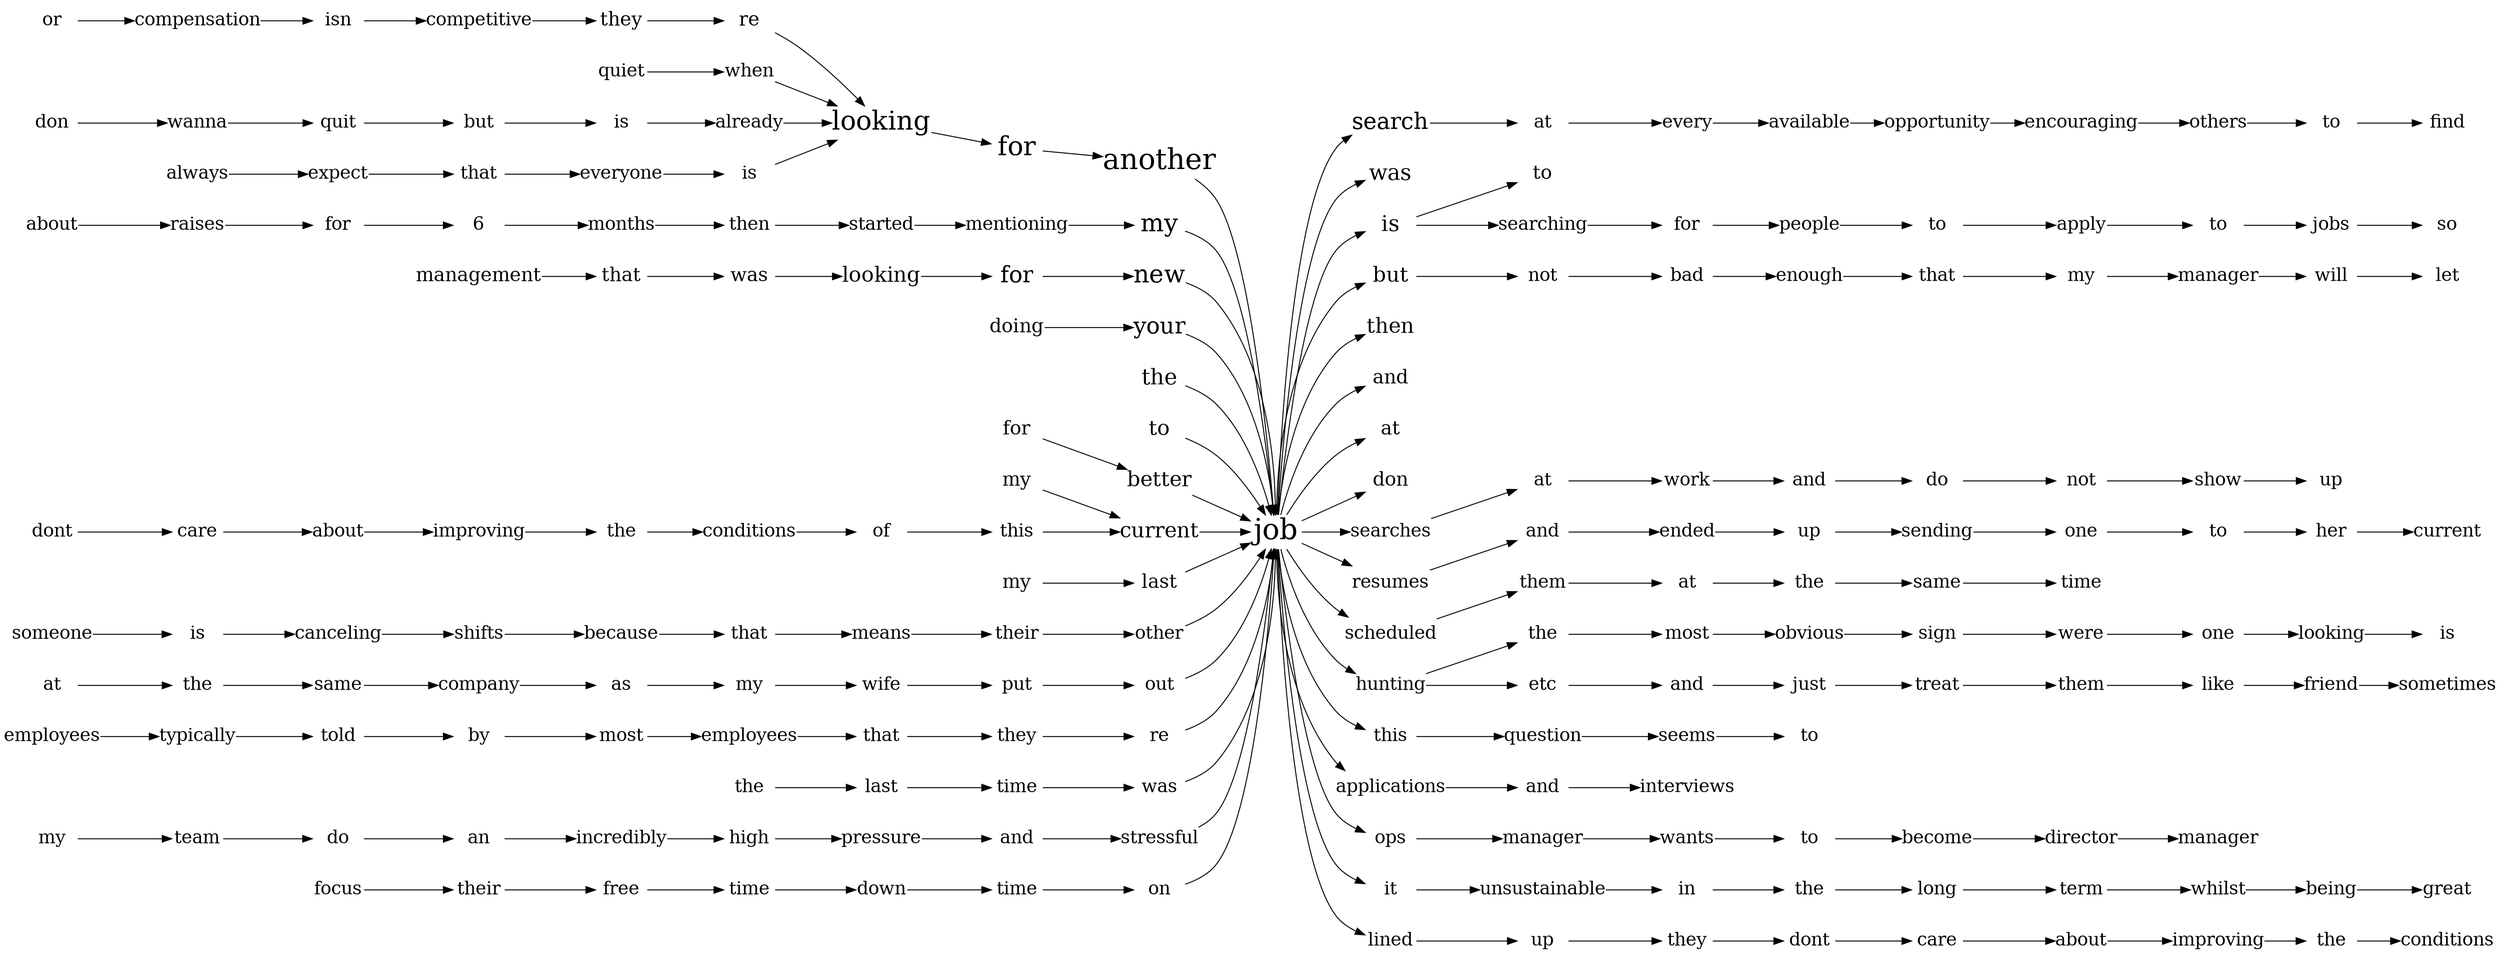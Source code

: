 digraph job {
	graph [rankdir=LR]
	node [margin=0 shape=plaintext]
	job [label=job fontsize=30]
	"another-bwd-another" [label=another fontsize=30]
	"for-bwd-another-for" [label=for fontsize=28]
	"looking-bwd-another-for-looking" [label=looking fontsize=28]
	"re-bwd-another-for-looking-re" [label=re fontsize=20]
	"they-bwd-another-for-looking-re-they" [label=they fontsize=20]
	"competitive-bwd-another-for-looking-re-they-competitive" [label=competitive fontsize=19]
	"isn-bwd-another-for-looking-re-they-competitive-isn" [label=isn fontsize=19]
	"compensation-bwd-another-for-looking-re-they-competitive-isn-compensation" [label=compensation fontsize=19]
	"or-bwd-another-for-looking-re-they-competitive-isn-compensation-or" [label=or fontsize=19]
	"or-bwd-another-for-looking-re-they-competitive-isn-compensation-or" -> "compensation-bwd-another-for-looking-re-they-competitive-isn-compensation"
	"compensation-bwd-another-for-looking-re-they-competitive-isn-compensation" -> "isn-bwd-another-for-looking-re-they-competitive-isn"
	"isn-bwd-another-for-looking-re-they-competitive-isn" -> "competitive-bwd-another-for-looking-re-they-competitive"
	"competitive-bwd-another-for-looking-re-they-competitive" -> "they-bwd-another-for-looking-re-they"
	"they-bwd-another-for-looking-re-they" -> "re-bwd-another-for-looking-re"
	"re-bwd-another-for-looking-re" -> "looking-bwd-another-for-looking"
	"when-bwd-another-for-looking-when" [label=when fontsize=19]
	"quiet-bwd-another-for-looking-when-quiet" [label=quiet fontsize=19]
	"quiet-bwd-another-for-looking-when-quiet" -> "when-bwd-another-for-looking-when"
	"when-bwd-another-for-looking-when" -> "looking-bwd-another-for-looking"
	"already-bwd-another-for-looking-already" [label=already fontsize=19]
	"is-bwd-another-for-looking-already-is" [label=is fontsize=19]
	"but-bwd-another-for-looking-already-is-but" [label=but fontsize=19]
	"quit-bwd-another-for-looking-already-is-but-quit" [label=quit fontsize=19]
	"wanna-bwd-another-for-looking-already-is-but-quit-wanna" [label=wanna fontsize=19]
	"don-bwd-another-for-looking-already-is-but-quit-wanna-don" [label=don fontsize=19]
	"don-bwd-another-for-looking-already-is-but-quit-wanna-don" -> "wanna-bwd-another-for-looking-already-is-but-quit-wanna"
	"wanna-bwd-another-for-looking-already-is-but-quit-wanna" -> "quit-bwd-another-for-looking-already-is-but-quit"
	"quit-bwd-another-for-looking-already-is-but-quit" -> "but-bwd-another-for-looking-already-is-but"
	"but-bwd-another-for-looking-already-is-but" -> "is-bwd-another-for-looking-already-is"
	"is-bwd-another-for-looking-already-is" -> "already-bwd-another-for-looking-already"
	"already-bwd-another-for-looking-already" -> "looking-bwd-another-for-looking"
	"is-bwd-another-for-looking-is" [label=is fontsize=19]
	"everyone-bwd-another-for-looking-is-everyone" [label=everyone fontsize=19]
	"that-bwd-another-for-looking-is-everyone-that" [label=that fontsize=19]
	"expect-bwd-another-for-looking-is-everyone-that-expect" [label=expect fontsize=19]
	"always-bwd-another-for-looking-is-everyone-that-expect-always" [label=always fontsize=19]
	"always-bwd-another-for-looking-is-everyone-that-expect-always" -> "expect-bwd-another-for-looking-is-everyone-that-expect"
	"expect-bwd-another-for-looking-is-everyone-that-expect" -> "that-bwd-another-for-looking-is-everyone-that"
	"that-bwd-another-for-looking-is-everyone-that" -> "everyone-bwd-another-for-looking-is-everyone"
	"everyone-bwd-another-for-looking-is-everyone" -> "is-bwd-another-for-looking-is"
	"is-bwd-another-for-looking-is" -> "looking-bwd-another-for-looking"
	"looking-bwd-another-for-looking" -> "for-bwd-another-for"
	"for-bwd-another-for" -> "another-bwd-another"
	"another-bwd-another" -> job
	"my-bwd-my" [label=my fontsize=26]
	"mentioning-bwd-my-mentioning" [label=mentioning fontsize=19]
	"started-bwd-my-mentioning-started" [label=started fontsize=19]
	"then-bwd-my-mentioning-started-then" [label=then fontsize=19]
	"months-bwd-my-mentioning-started-then-months" [label=months fontsize=19]
	"6-bwd-my-mentioning-started-then-months-6" [label=6 fontsize=19]
	"for-bwd-my-mentioning-started-then-months-6-for" [label=for fontsize=19]
	"raises-bwd-my-mentioning-started-then-months-6-for-raises" [label=raises fontsize=19]
	"about-bwd-my-mentioning-started-then-months-6-for-raises-about" [label=about fontsize=19]
	"about-bwd-my-mentioning-started-then-months-6-for-raises-about" -> "raises-bwd-my-mentioning-started-then-months-6-for-raises"
	"raises-bwd-my-mentioning-started-then-months-6-for-raises" -> "for-bwd-my-mentioning-started-then-months-6-for"
	"for-bwd-my-mentioning-started-then-months-6-for" -> "6-bwd-my-mentioning-started-then-months-6"
	"6-bwd-my-mentioning-started-then-months-6" -> "months-bwd-my-mentioning-started-then-months"
	"months-bwd-my-mentioning-started-then-months" -> "then-bwd-my-mentioning-started-then"
	"then-bwd-my-mentioning-started-then" -> "started-bwd-my-mentioning-started"
	"started-bwd-my-mentioning-started" -> "mentioning-bwd-my-mentioning"
	"mentioning-bwd-my-mentioning" -> "my-bwd-my"
	"my-bwd-my" -> job
	"new-bwd-new" [label=new fontsize=26]
	"for-bwd-new-for" [label=for fontsize=24]
	"looking-bwd-new-for-looking" [label=looking fontsize=22]
	"was-bwd-new-for-looking-was" [label=was fontsize=20]
	"that-bwd-new-for-looking-was-that" [label=that fontsize=20]
	"management-bwd-new-for-looking-was-that-management" [label=management fontsize=20]
	"management-bwd-new-for-looking-was-that-management" -> "that-bwd-new-for-looking-was-that"
	"that-bwd-new-for-looking-was-that" -> "was-bwd-new-for-looking-was"
	"was-bwd-new-for-looking-was" -> "looking-bwd-new-for-looking"
	"looking-bwd-new-for-looking" -> "for-bwd-new-for"
	"for-bwd-new-for" -> "new-bwd-new"
	"new-bwd-new" -> job
	"your-bwd-your" [label=your fontsize=24]
	"doing-bwd-your-doing" [label=doing fontsize=20]
	"doing-bwd-your-doing" -> "your-bwd-your"
	"your-bwd-your" -> job
	"the-bwd-the" [label=the fontsize=23]
	"the-bwd-the" -> job
	"to-bwd-to" [label=to fontsize=22]
	"to-bwd-to" -> job
	"better-bwd-better" [label=better fontsize=22]
	"for-bwd-better-for" [label=for fontsize=20]
	"for-bwd-better-for" -> "better-bwd-better"
	"better-bwd-better" -> job
	"current-bwd-current" [label=current fontsize=22]
	"my-bwd-current-my" [label=my fontsize=20]
	"my-bwd-current-my" -> "current-bwd-current"
	"this-bwd-current-this" [label=this fontsize=19]
	"of-bwd-current-this-of" [label=of fontsize=19]
	"conditions-bwd-current-this-of-conditions" [label=conditions fontsize=19]
	"the-bwd-current-this-of-conditions-the" [label=the fontsize=19]
	"improving-bwd-current-this-of-conditions-the-improving" [label=improving fontsize=19]
	"about-bwd-current-this-of-conditions-the-improving-about" [label=about fontsize=19]
	"care-bwd-current-this-of-conditions-the-improving-about-care" [label=care fontsize=19]
	"dont-bwd-current-this-of-conditions-the-improving-about-care-dont" [label=dont fontsize=19]
	"dont-bwd-current-this-of-conditions-the-improving-about-care-dont" -> "care-bwd-current-this-of-conditions-the-improving-about-care"
	"care-bwd-current-this-of-conditions-the-improving-about-care" -> "about-bwd-current-this-of-conditions-the-improving-about"
	"about-bwd-current-this-of-conditions-the-improving-about" -> "improving-bwd-current-this-of-conditions-the-improving"
	"improving-bwd-current-this-of-conditions-the-improving" -> "the-bwd-current-this-of-conditions-the"
	"the-bwd-current-this-of-conditions-the" -> "conditions-bwd-current-this-of-conditions"
	"conditions-bwd-current-this-of-conditions" -> "of-bwd-current-this-of"
	"of-bwd-current-this-of" -> "this-bwd-current-this"
	"this-bwd-current-this" -> "current-bwd-current"
	"current-bwd-current" -> job
	"last-bwd-last" [label=last fontsize=20]
	"my-bwd-last-my" [label=my fontsize=20]
	"my-bwd-last-my" -> "last-bwd-last"
	"last-bwd-last" -> job
	"other-bwd-other" [label=other fontsize=19]
	"their-bwd-other-their" [label=their fontsize=19]
	"means-bwd-other-their-means" [label=means fontsize=19]
	"that-bwd-other-their-means-that" [label=that fontsize=19]
	"because-bwd-other-their-means-that-because" [label=because fontsize=19]
	"shifts-bwd-other-their-means-that-because-shifts" [label=shifts fontsize=19]
	"canceling-bwd-other-their-means-that-because-shifts-canceling" [label=canceling fontsize=19]
	"is-bwd-other-their-means-that-because-shifts-canceling-is" [label=is fontsize=19]
	"someone-bwd-other-their-means-that-because-shifts-canceling-is-someone" [label=someone fontsize=19]
	"someone-bwd-other-their-means-that-because-shifts-canceling-is-someone" -> "is-bwd-other-their-means-that-because-shifts-canceling-is"
	"is-bwd-other-their-means-that-because-shifts-canceling-is" -> "canceling-bwd-other-their-means-that-because-shifts-canceling"
	"canceling-bwd-other-their-means-that-because-shifts-canceling" -> "shifts-bwd-other-their-means-that-because-shifts"
	"shifts-bwd-other-their-means-that-because-shifts" -> "because-bwd-other-their-means-that-because"
	"because-bwd-other-their-means-that-because" -> "that-bwd-other-their-means-that"
	"that-bwd-other-their-means-that" -> "means-bwd-other-their-means"
	"means-bwd-other-their-means" -> "their-bwd-other-their"
	"their-bwd-other-their" -> "other-bwd-other"
	"other-bwd-other" -> job
	"out-bwd-out" [label=out fontsize=19]
	"put-bwd-out-put" [label=put fontsize=19]
	"wife-bwd-out-put-wife" [label=wife fontsize=19]
	"my-bwd-out-put-wife-my" [label=my fontsize=19]
	"as-bwd-out-put-wife-my-as" [label=as fontsize=19]
	"company-bwd-out-put-wife-my-as-company" [label=company fontsize=19]
	"same-bwd-out-put-wife-my-as-company-same" [label=same fontsize=19]
	"the-bwd-out-put-wife-my-as-company-same-the" [label=the fontsize=19]
	"at-bwd-out-put-wife-my-as-company-same-the-at" [label=at fontsize=19]
	"at-bwd-out-put-wife-my-as-company-same-the-at" -> "the-bwd-out-put-wife-my-as-company-same-the"
	"the-bwd-out-put-wife-my-as-company-same-the" -> "same-bwd-out-put-wife-my-as-company-same"
	"same-bwd-out-put-wife-my-as-company-same" -> "company-bwd-out-put-wife-my-as-company"
	"company-bwd-out-put-wife-my-as-company" -> "as-bwd-out-put-wife-my-as"
	"as-bwd-out-put-wife-my-as" -> "my-bwd-out-put-wife-my"
	"my-bwd-out-put-wife-my" -> "wife-bwd-out-put-wife"
	"wife-bwd-out-put-wife" -> "put-bwd-out-put"
	"put-bwd-out-put" -> "out-bwd-out"
	"out-bwd-out" -> job
	"re-bwd-re" [label=re fontsize=19]
	"they-bwd-re-they" [label=they fontsize=19]
	"that-bwd-re-they-that" [label=that fontsize=19]
	"employees-bwd-re-they-that-employees" [label=employees fontsize=19]
	"most-bwd-re-they-that-employees-most" [label=most fontsize=19]
	"by-bwd-re-they-that-employees-most-by" [label=by fontsize=19]
	"told-bwd-re-they-that-employees-most-by-told" [label=told fontsize=19]
	"typically-bwd-re-they-that-employees-most-by-told-typically" [label=typically fontsize=19]
	"employees-bwd-re-they-that-employees-most-by-told-typically-employees" [label=employees fontsize=19]
	"employees-bwd-re-they-that-employees-most-by-told-typically-employees" -> "typically-bwd-re-they-that-employees-most-by-told-typically"
	"typically-bwd-re-they-that-employees-most-by-told-typically" -> "told-bwd-re-they-that-employees-most-by-told"
	"told-bwd-re-they-that-employees-most-by-told" -> "by-bwd-re-they-that-employees-most-by"
	"by-bwd-re-they-that-employees-most-by" -> "most-bwd-re-they-that-employees-most"
	"most-bwd-re-they-that-employees-most" -> "employees-bwd-re-they-that-employees"
	"employees-bwd-re-they-that-employees" -> "that-bwd-re-they-that"
	"that-bwd-re-they-that" -> "they-bwd-re-they"
	"they-bwd-re-they" -> "re-bwd-re"
	"re-bwd-re" -> job
	"was-bwd-was" [label=was fontsize=19]
	"time-bwd-was-time" [label=time fontsize=19]
	"last-bwd-was-time-last" [label=last fontsize=19]
	"the-bwd-was-time-last-the" [label=the fontsize=19]
	"the-bwd-was-time-last-the" -> "last-bwd-was-time-last"
	"last-bwd-was-time-last" -> "time-bwd-was-time"
	"time-bwd-was-time" -> "was-bwd-was"
	"was-bwd-was" -> job
	"stressful-bwd-stressful" [label=stressful fontsize=19]
	"and-bwd-stressful-and" [label=and fontsize=19]
	"pressure-bwd-stressful-and-pressure" [label=pressure fontsize=19]
	"high-bwd-stressful-and-pressure-high" [label=high fontsize=19]
	"incredibly-bwd-stressful-and-pressure-high-incredibly" [label=incredibly fontsize=19]
	"an-bwd-stressful-and-pressure-high-incredibly-an" [label=an fontsize=19]
	"do-bwd-stressful-and-pressure-high-incredibly-an-do" [label=do fontsize=19]
	"team-bwd-stressful-and-pressure-high-incredibly-an-do-team" [label=team fontsize=19]
	"my-bwd-stressful-and-pressure-high-incredibly-an-do-team-my" [label=my fontsize=19]
	"my-bwd-stressful-and-pressure-high-incredibly-an-do-team-my" -> "team-bwd-stressful-and-pressure-high-incredibly-an-do-team"
	"team-bwd-stressful-and-pressure-high-incredibly-an-do-team" -> "do-bwd-stressful-and-pressure-high-incredibly-an-do"
	"do-bwd-stressful-and-pressure-high-incredibly-an-do" -> "an-bwd-stressful-and-pressure-high-incredibly-an"
	"an-bwd-stressful-and-pressure-high-incredibly-an" -> "incredibly-bwd-stressful-and-pressure-high-incredibly"
	"incredibly-bwd-stressful-and-pressure-high-incredibly" -> "high-bwd-stressful-and-pressure-high"
	"high-bwd-stressful-and-pressure-high" -> "pressure-bwd-stressful-and-pressure"
	"pressure-bwd-stressful-and-pressure" -> "and-bwd-stressful-and"
	"and-bwd-stressful-and" -> "stressful-bwd-stressful"
	"stressful-bwd-stressful" -> job
	"on-bwd-on" [label=on fontsize=19]
	"time-bwd-on-time" [label=time fontsize=19]
	"down-bwd-on-time-down" [label=down fontsize=19]
	"time-bwd-on-time-down-time" [label=time fontsize=19]
	"free-bwd-on-time-down-time-free" [label=free fontsize=19]
	"their-bwd-on-time-down-time-free-their" [label=their fontsize=19]
	"focus-bwd-on-time-down-time-free-their-focus" [label=focus fontsize=19]
	"focus-bwd-on-time-down-time-free-their-focus" -> "their-bwd-on-time-down-time-free-their"
	"their-bwd-on-time-down-time-free-their" -> "free-bwd-on-time-down-time-free"
	"free-bwd-on-time-down-time-free" -> "time-bwd-on-time-down-time"
	"time-bwd-on-time-down-time" -> "down-bwd-on-time-down"
	"down-bwd-on-time-down" -> "time-bwd-on-time"
	"time-bwd-on-time" -> "on-bwd-on"
	"on-bwd-on" -> job
	"search-fwd-search" [label=search fontsize=24]
	"at-fwd-search-at" [label=at fontsize=19]
	"every-fwd-search-at-every" [label=every fontsize=19]
	"available-fwd-search-at-every-available" [label=available fontsize=19]
	"opportunity-fwd-search-at-every-available-opportunity" [label=opportunity fontsize=19]
	"encouraging-fwd-search-at-every-available-opportunity-encouraging" [label=encouraging fontsize=19]
	"others-fwd-search-at-every-available-opportunity-encouraging-others" [label=others fontsize=19]
	"to-fwd-search-at-every-available-opportunity-encouraging-others-to" [label=to fontsize=19]
	"find-fwd-search-at-every-available-opportunity-encouraging-others-to-find" [label=find fontsize=19]
	"to-fwd-search-at-every-available-opportunity-encouraging-others-to" -> "find-fwd-search-at-every-available-opportunity-encouraging-others-to-find"
	"others-fwd-search-at-every-available-opportunity-encouraging-others" -> "to-fwd-search-at-every-available-opportunity-encouraging-others-to"
	"encouraging-fwd-search-at-every-available-opportunity-encouraging" -> "others-fwd-search-at-every-available-opportunity-encouraging-others"
	"opportunity-fwd-search-at-every-available-opportunity" -> "encouraging-fwd-search-at-every-available-opportunity-encouraging"
	"available-fwd-search-at-every-available" -> "opportunity-fwd-search-at-every-available-opportunity"
	"every-fwd-search-at-every" -> "available-fwd-search-at-every-available"
	"at-fwd-search-at" -> "every-fwd-search-at-every"
	"search-fwd-search" -> "at-fwd-search-at"
	job -> "search-fwd-search"
	"was-fwd-was" [label=was fontsize=23]
	job -> "was-fwd-was"
	"is-fwd-is" [label=is fontsize=23]
	"to-fwd-is-to" [label=to fontsize=20]
	"is-fwd-is" -> "to-fwd-is-to"
	"searching-fwd-is-searching" [label=searching fontsize=19]
	"for-fwd-is-searching-for" [label=for fontsize=19]
	"people-fwd-is-searching-for-people" [label=people fontsize=19]
	"to-fwd-is-searching-for-people-to" [label=to fontsize=19]
	"apply-fwd-is-searching-for-people-to-apply" [label=apply fontsize=19]
	"to-fwd-is-searching-for-people-to-apply-to" [label=to fontsize=19]
	"jobs-fwd-is-searching-for-people-to-apply-to-jobs" [label=jobs fontsize=19]
	"so-fwd-is-searching-for-people-to-apply-to-jobs-so" [label=so fontsize=19]
	"jobs-fwd-is-searching-for-people-to-apply-to-jobs" -> "so-fwd-is-searching-for-people-to-apply-to-jobs-so"
	"to-fwd-is-searching-for-people-to-apply-to" -> "jobs-fwd-is-searching-for-people-to-apply-to-jobs"
	"apply-fwd-is-searching-for-people-to-apply" -> "to-fwd-is-searching-for-people-to-apply-to"
	"to-fwd-is-searching-for-people-to" -> "apply-fwd-is-searching-for-people-to-apply"
	"people-fwd-is-searching-for-people" -> "to-fwd-is-searching-for-people-to"
	"for-fwd-is-searching-for" -> "people-fwd-is-searching-for-people"
	"searching-fwd-is-searching" -> "for-fwd-is-searching-for"
	"is-fwd-is" -> "searching-fwd-is-searching"
	job -> "is-fwd-is"
	"but-fwd-but" [label=but fontsize=22]
	"not-fwd-but-not" [label=not fontsize=19]
	"bad-fwd-but-not-bad" [label=bad fontsize=19]
	"enough-fwd-but-not-bad-enough" [label=enough fontsize=19]
	"that-fwd-but-not-bad-enough-that" [label=that fontsize=19]
	"my-fwd-but-not-bad-enough-that-my" [label=my fontsize=19]
	"manager-fwd-but-not-bad-enough-that-my-manager" [label=manager fontsize=19]
	"will-fwd-but-not-bad-enough-that-my-manager-will" [label=will fontsize=19]
	"let-fwd-but-not-bad-enough-that-my-manager-will-let" [label=let fontsize=19]
	"will-fwd-but-not-bad-enough-that-my-manager-will" -> "let-fwd-but-not-bad-enough-that-my-manager-will-let"
	"manager-fwd-but-not-bad-enough-that-my-manager" -> "will-fwd-but-not-bad-enough-that-my-manager-will"
	"my-fwd-but-not-bad-enough-that-my" -> "manager-fwd-but-not-bad-enough-that-my-manager"
	"that-fwd-but-not-bad-enough-that" -> "my-fwd-but-not-bad-enough-that-my"
	"enough-fwd-but-not-bad-enough" -> "that-fwd-but-not-bad-enough-that"
	"bad-fwd-but-not-bad" -> "enough-fwd-but-not-bad-enough"
	"not-fwd-but-not" -> "bad-fwd-but-not-bad"
	"but-fwd-but" -> "not-fwd-but-not"
	job -> "but-fwd-but"
	"then-fwd-then" [label=then fontsize=22]
	job -> "then-fwd-then"
	"and-fwd-and" [label=and fontsize=20]
	job -> "and-fwd-and"
	"at-fwd-at" [label=at fontsize=20]
	job -> "at-fwd-at"
	"don-fwd-don" [label=don fontsize=20]
	job -> "don-fwd-don"
	"searches-fwd-searches" [label=searches fontsize=19]
	"at-fwd-searches-at" [label=at fontsize=19]
	"work-fwd-searches-at-work" [label=work fontsize=19]
	"and-fwd-searches-at-work-and" [label=and fontsize=19]
	"do-fwd-searches-at-work-and-do" [label=do fontsize=19]
	"not-fwd-searches-at-work-and-do-not" [label=not fontsize=19]
	"show-fwd-searches-at-work-and-do-not-show" [label=show fontsize=19]
	"up-fwd-searches-at-work-and-do-not-show-up" [label=up fontsize=19]
	"show-fwd-searches-at-work-and-do-not-show" -> "up-fwd-searches-at-work-and-do-not-show-up"
	"not-fwd-searches-at-work-and-do-not" -> "show-fwd-searches-at-work-and-do-not-show"
	"do-fwd-searches-at-work-and-do" -> "not-fwd-searches-at-work-and-do-not"
	"and-fwd-searches-at-work-and" -> "do-fwd-searches-at-work-and-do"
	"work-fwd-searches-at-work" -> "and-fwd-searches-at-work-and"
	"at-fwd-searches-at" -> "work-fwd-searches-at-work"
	"searches-fwd-searches" -> "at-fwd-searches-at"
	job -> "searches-fwd-searches"
	"resumes-fwd-resumes" [label=resumes fontsize=19]
	"and-fwd-resumes-and" [label=and fontsize=19]
	"ended-fwd-resumes-and-ended" [label=ended fontsize=19]
	"up-fwd-resumes-and-ended-up" [label=up fontsize=19]
	"sending-fwd-resumes-and-ended-up-sending" [label=sending fontsize=19]
	"one-fwd-resumes-and-ended-up-sending-one" [label=one fontsize=19]
	"to-fwd-resumes-and-ended-up-sending-one-to" [label=to fontsize=19]
	"her-fwd-resumes-and-ended-up-sending-one-to-her" [label=her fontsize=19]
	"current-fwd-resumes-and-ended-up-sending-one-to-her-current" [label=current fontsize=19]
	"her-fwd-resumes-and-ended-up-sending-one-to-her" -> "current-fwd-resumes-and-ended-up-sending-one-to-her-current"
	"to-fwd-resumes-and-ended-up-sending-one-to" -> "her-fwd-resumes-and-ended-up-sending-one-to-her"
	"one-fwd-resumes-and-ended-up-sending-one" -> "to-fwd-resumes-and-ended-up-sending-one-to"
	"sending-fwd-resumes-and-ended-up-sending" -> "one-fwd-resumes-and-ended-up-sending-one"
	"up-fwd-resumes-and-ended-up" -> "sending-fwd-resumes-and-ended-up-sending"
	"ended-fwd-resumes-and-ended" -> "up-fwd-resumes-and-ended-up"
	"and-fwd-resumes-and" -> "ended-fwd-resumes-and-ended"
	"resumes-fwd-resumes" -> "and-fwd-resumes-and"
	job -> "resumes-fwd-resumes"
	"scheduled-fwd-scheduled" [label=scheduled fontsize=19]
	"them-fwd-scheduled-them" [label=them fontsize=19]
	"at-fwd-scheduled-them-at" [label=at fontsize=19]
	"the-fwd-scheduled-them-at-the" [label=the fontsize=19]
	"same-fwd-scheduled-them-at-the-same" [label=same fontsize=19]
	"time-fwd-scheduled-them-at-the-same-time" [label=time fontsize=19]
	"same-fwd-scheduled-them-at-the-same" -> "time-fwd-scheduled-them-at-the-same-time"
	"the-fwd-scheduled-them-at-the" -> "same-fwd-scheduled-them-at-the-same"
	"at-fwd-scheduled-them-at" -> "the-fwd-scheduled-them-at-the"
	"them-fwd-scheduled-them" -> "at-fwd-scheduled-them-at"
	"scheduled-fwd-scheduled" -> "them-fwd-scheduled-them"
	job -> "scheduled-fwd-scheduled"
	"hunting-fwd-hunting" [label=hunting fontsize=19]
	"the-fwd-hunting-the" [label=the fontsize=19]
	"most-fwd-hunting-the-most" [label=most fontsize=19]
	"obvious-fwd-hunting-the-most-obvious" [label=obvious fontsize=19]
	"sign-fwd-hunting-the-most-obvious-sign" [label=sign fontsize=19]
	"were-fwd-hunting-the-most-obvious-sign-were" [label=were fontsize=19]
	"one-fwd-hunting-the-most-obvious-sign-were-one" [label=one fontsize=19]
	"looking-fwd-hunting-the-most-obvious-sign-were-one-looking" [label=looking fontsize=19]
	"is-fwd-hunting-the-most-obvious-sign-were-one-looking-is" [label=is fontsize=19]
	"looking-fwd-hunting-the-most-obvious-sign-were-one-looking" -> "is-fwd-hunting-the-most-obvious-sign-were-one-looking-is"
	"one-fwd-hunting-the-most-obvious-sign-were-one" -> "looking-fwd-hunting-the-most-obvious-sign-were-one-looking"
	"were-fwd-hunting-the-most-obvious-sign-were" -> "one-fwd-hunting-the-most-obvious-sign-were-one"
	"sign-fwd-hunting-the-most-obvious-sign" -> "were-fwd-hunting-the-most-obvious-sign-were"
	"obvious-fwd-hunting-the-most-obvious" -> "sign-fwd-hunting-the-most-obvious-sign"
	"most-fwd-hunting-the-most" -> "obvious-fwd-hunting-the-most-obvious"
	"the-fwd-hunting-the" -> "most-fwd-hunting-the-most"
	"hunting-fwd-hunting" -> "the-fwd-hunting-the"
	"etc-fwd-hunting-etc" [label=etc fontsize=19]
	"and-fwd-hunting-etc-and" [label=and fontsize=19]
	"just-fwd-hunting-etc-and-just" [label=just fontsize=19]
	"treat-fwd-hunting-etc-and-just-treat" [label=treat fontsize=19]
	"them-fwd-hunting-etc-and-just-treat-them" [label=them fontsize=19]
	"like-fwd-hunting-etc-and-just-treat-them-like" [label=like fontsize=19]
	"friend-fwd-hunting-etc-and-just-treat-them-like-friend" [label=friend fontsize=19]
	"sometimes-fwd-hunting-etc-and-just-treat-them-like-friend-sometimes" [label=sometimes fontsize=19]
	"friend-fwd-hunting-etc-and-just-treat-them-like-friend" -> "sometimes-fwd-hunting-etc-and-just-treat-them-like-friend-sometimes"
	"like-fwd-hunting-etc-and-just-treat-them-like" -> "friend-fwd-hunting-etc-and-just-treat-them-like-friend"
	"them-fwd-hunting-etc-and-just-treat-them" -> "like-fwd-hunting-etc-and-just-treat-them-like"
	"treat-fwd-hunting-etc-and-just-treat" -> "them-fwd-hunting-etc-and-just-treat-them"
	"just-fwd-hunting-etc-and-just" -> "treat-fwd-hunting-etc-and-just-treat"
	"and-fwd-hunting-etc-and" -> "just-fwd-hunting-etc-and-just"
	"etc-fwd-hunting-etc" -> "and-fwd-hunting-etc-and"
	"hunting-fwd-hunting" -> "etc-fwd-hunting-etc"
	job -> "hunting-fwd-hunting"
	"this-fwd-this" [label=this fontsize=19]
	"question-fwd-this-question" [label=question fontsize=19]
	"seems-fwd-this-question-seems" [label=seems fontsize=19]
	"to-fwd-this-question-seems-to" [label=to fontsize=19]
	"seems-fwd-this-question-seems" -> "to-fwd-this-question-seems-to"
	"question-fwd-this-question" -> "seems-fwd-this-question-seems"
	"this-fwd-this" -> "question-fwd-this-question"
	job -> "this-fwd-this"
	"applications-fwd-applications" [label=applications fontsize=19]
	"and-fwd-applications-and" [label=and fontsize=19]
	"interviews-fwd-applications-and-interviews" [label=interviews fontsize=19]
	"and-fwd-applications-and" -> "interviews-fwd-applications-and-interviews"
	"applications-fwd-applications" -> "and-fwd-applications-and"
	job -> "applications-fwd-applications"
	"ops-fwd-ops" [label=ops fontsize=19]
	"manager-fwd-ops-manager" [label=manager fontsize=19]
	"wants-fwd-ops-manager-wants" [label=wants fontsize=19]
	"to-fwd-ops-manager-wants-to" [label=to fontsize=19]
	"become-fwd-ops-manager-wants-to-become" [label=become fontsize=19]
	"director-fwd-ops-manager-wants-to-become-director" [label=director fontsize=19]
	"manager-fwd-ops-manager-wants-to-become-director-manager" [label=manager fontsize=19]
	"director-fwd-ops-manager-wants-to-become-director" -> "manager-fwd-ops-manager-wants-to-become-director-manager"
	"become-fwd-ops-manager-wants-to-become" -> "director-fwd-ops-manager-wants-to-become-director"
	"to-fwd-ops-manager-wants-to" -> "become-fwd-ops-manager-wants-to-become"
	"wants-fwd-ops-manager-wants" -> "to-fwd-ops-manager-wants-to"
	"manager-fwd-ops-manager" -> "wants-fwd-ops-manager-wants"
	"ops-fwd-ops" -> "manager-fwd-ops-manager"
	job -> "ops-fwd-ops"
	"it-fwd-it" [label=it fontsize=19]
	"unsustainable-fwd-it-unsustainable" [label=unsustainable fontsize=19]
	"in-fwd-it-unsustainable-in" [label=in fontsize=19]
	"the-fwd-it-unsustainable-in-the" [label=the fontsize=19]
	"long-fwd-it-unsustainable-in-the-long" [label=long fontsize=19]
	"term-fwd-it-unsustainable-in-the-long-term" [label=term fontsize=19]
	"whilst-fwd-it-unsustainable-in-the-long-term-whilst" [label=whilst fontsize=19]
	"being-fwd-it-unsustainable-in-the-long-term-whilst-being" [label=being fontsize=19]
	"great-fwd-it-unsustainable-in-the-long-term-whilst-being-great" [label=great fontsize=19]
	"being-fwd-it-unsustainable-in-the-long-term-whilst-being" -> "great-fwd-it-unsustainable-in-the-long-term-whilst-being-great"
	"whilst-fwd-it-unsustainable-in-the-long-term-whilst" -> "being-fwd-it-unsustainable-in-the-long-term-whilst-being"
	"term-fwd-it-unsustainable-in-the-long-term" -> "whilst-fwd-it-unsustainable-in-the-long-term-whilst"
	"long-fwd-it-unsustainable-in-the-long" -> "term-fwd-it-unsustainable-in-the-long-term"
	"the-fwd-it-unsustainable-in-the" -> "long-fwd-it-unsustainable-in-the-long"
	"in-fwd-it-unsustainable-in" -> "the-fwd-it-unsustainable-in-the"
	"unsustainable-fwd-it-unsustainable" -> "in-fwd-it-unsustainable-in"
	"it-fwd-it" -> "unsustainable-fwd-it-unsustainable"
	job -> "it-fwd-it"
	"lined-fwd-lined" [label=lined fontsize=19]
	"up-fwd-lined-up" [label=up fontsize=19]
	"they-fwd-lined-up-they" [label=they fontsize=19]
	"dont-fwd-lined-up-they-dont" [label=dont fontsize=19]
	"care-fwd-lined-up-they-dont-care" [label=care fontsize=19]
	"about-fwd-lined-up-they-dont-care-about" [label=about fontsize=19]
	"improving-fwd-lined-up-they-dont-care-about-improving" [label=improving fontsize=19]
	"the-fwd-lined-up-they-dont-care-about-improving-the" [label=the fontsize=19]
	"conditions-fwd-lined-up-they-dont-care-about-improving-the-conditions" [label=conditions fontsize=19]
	"the-fwd-lined-up-they-dont-care-about-improving-the" -> "conditions-fwd-lined-up-they-dont-care-about-improving-the-conditions"
	"improving-fwd-lined-up-they-dont-care-about-improving" -> "the-fwd-lined-up-they-dont-care-about-improving-the"
	"about-fwd-lined-up-they-dont-care-about" -> "improving-fwd-lined-up-they-dont-care-about-improving"
	"care-fwd-lined-up-they-dont-care" -> "about-fwd-lined-up-they-dont-care-about"
	"dont-fwd-lined-up-they-dont" -> "care-fwd-lined-up-they-dont-care"
	"they-fwd-lined-up-they" -> "dont-fwd-lined-up-they-dont"
	"up-fwd-lined-up" -> "they-fwd-lined-up-they"
	"lined-fwd-lined" -> "up-fwd-lined-up"
	job -> "lined-fwd-lined"
}
